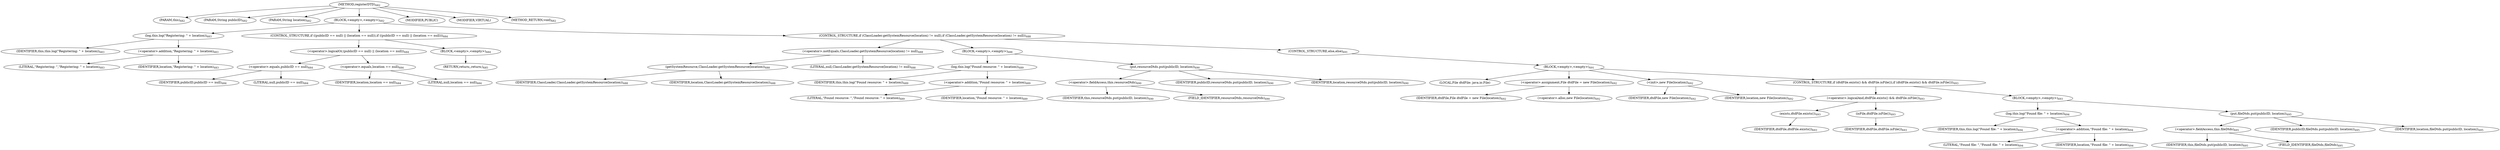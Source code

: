 digraph "registerDTD" {  
"1477" [label = <(METHOD,registerDTD)<SUB>682</SUB>> ]
"79" [label = <(PARAM,this)<SUB>682</SUB>> ]
"1478" [label = <(PARAM,String publicID)<SUB>682</SUB>> ]
"1479" [label = <(PARAM,String location)<SUB>682</SUB>> ]
"1480" [label = <(BLOCK,&lt;empty&gt;,&lt;empty&gt;)<SUB>682</SUB>> ]
"1481" [label = <(log,this.log(&quot;Registering: &quot; + location))<SUB>683</SUB>> ]
"78" [label = <(IDENTIFIER,this,this.log(&quot;Registering: &quot; + location))<SUB>683</SUB>> ]
"1482" [label = <(&lt;operator&gt;.addition,&quot;Registering: &quot; + location)<SUB>683</SUB>> ]
"1483" [label = <(LITERAL,&quot;Registering: &quot;,&quot;Registering: &quot; + location)<SUB>683</SUB>> ]
"1484" [label = <(IDENTIFIER,location,&quot;Registering: &quot; + location)<SUB>683</SUB>> ]
"1485" [label = <(CONTROL_STRUCTURE,if ((publicID == null) || (location == null)),if ((publicID == null) || (location == null)))<SUB>684</SUB>> ]
"1486" [label = <(&lt;operator&gt;.logicalOr,(publicID == null) || (location == null))<SUB>684</SUB>> ]
"1487" [label = <(&lt;operator&gt;.equals,publicID == null)<SUB>684</SUB>> ]
"1488" [label = <(IDENTIFIER,publicID,publicID == null)<SUB>684</SUB>> ]
"1489" [label = <(LITERAL,null,publicID == null)<SUB>684</SUB>> ]
"1490" [label = <(&lt;operator&gt;.equals,location == null)<SUB>684</SUB>> ]
"1491" [label = <(IDENTIFIER,location,location == null)<SUB>684</SUB>> ]
"1492" [label = <(LITERAL,null,location == null)<SUB>684</SUB>> ]
"1493" [label = <(BLOCK,&lt;empty&gt;,&lt;empty&gt;)<SUB>684</SUB>> ]
"1494" [label = <(RETURN,return;,return;)<SUB>685</SUB>> ]
"1495" [label = <(CONTROL_STRUCTURE,if (ClassLoader.getSystemResource(location) != null),if (ClassLoader.getSystemResource(location) != null))<SUB>688</SUB>> ]
"1496" [label = <(&lt;operator&gt;.notEquals,ClassLoader.getSystemResource(location) != null)<SUB>688</SUB>> ]
"1497" [label = <(getSystemResource,ClassLoader.getSystemResource(location))<SUB>688</SUB>> ]
"1498" [label = <(IDENTIFIER,ClassLoader,ClassLoader.getSystemResource(location))<SUB>688</SUB>> ]
"1499" [label = <(IDENTIFIER,location,ClassLoader.getSystemResource(location))<SUB>688</SUB>> ]
"1500" [label = <(LITERAL,null,ClassLoader.getSystemResource(location) != null)<SUB>688</SUB>> ]
"1501" [label = <(BLOCK,&lt;empty&gt;,&lt;empty&gt;)<SUB>688</SUB>> ]
"1502" [label = <(log,this.log(&quot;Found resource: &quot; + location))<SUB>689</SUB>> ]
"80" [label = <(IDENTIFIER,this,this.log(&quot;Found resource: &quot; + location))<SUB>689</SUB>> ]
"1503" [label = <(&lt;operator&gt;.addition,&quot;Found resource: &quot; + location)<SUB>689</SUB>> ]
"1504" [label = <(LITERAL,&quot;Found resource: &quot;,&quot;Found resource: &quot; + location)<SUB>689</SUB>> ]
"1505" [label = <(IDENTIFIER,location,&quot;Found resource: &quot; + location)<SUB>689</SUB>> ]
"1506" [label = <(put,resourceDtds.put(publicID, location))<SUB>690</SUB>> ]
"1507" [label = <(&lt;operator&gt;.fieldAccess,this.resourceDtds)<SUB>690</SUB>> ]
"1508" [label = <(IDENTIFIER,this,resourceDtds.put(publicID, location))<SUB>690</SUB>> ]
"1509" [label = <(FIELD_IDENTIFIER,resourceDtds,resourceDtds)<SUB>690</SUB>> ]
"1510" [label = <(IDENTIFIER,publicID,resourceDtds.put(publicID, location))<SUB>690</SUB>> ]
"1511" [label = <(IDENTIFIER,location,resourceDtds.put(publicID, location))<SUB>690</SUB>> ]
"1512" [label = <(CONTROL_STRUCTURE,else,else)<SUB>691</SUB>> ]
"1513" [label = <(BLOCK,&lt;empty&gt;,&lt;empty&gt;)<SUB>691</SUB>> ]
"82" [label = <(LOCAL,File dtdFile: java.io.File)> ]
"1514" [label = <(&lt;operator&gt;.assignment,File dtdFile = new File(location))<SUB>692</SUB>> ]
"1515" [label = <(IDENTIFIER,dtdFile,File dtdFile = new File(location))<SUB>692</SUB>> ]
"1516" [label = <(&lt;operator&gt;.alloc,new File(location))<SUB>692</SUB>> ]
"1517" [label = <(&lt;init&gt;,new File(location))<SUB>692</SUB>> ]
"81" [label = <(IDENTIFIER,dtdFile,new File(location))<SUB>692</SUB>> ]
"1518" [label = <(IDENTIFIER,location,new File(location))<SUB>692</SUB>> ]
"1519" [label = <(CONTROL_STRUCTURE,if (dtdFile.exists() &amp;&amp; dtdFile.isFile()),if (dtdFile.exists() &amp;&amp; dtdFile.isFile()))<SUB>693</SUB>> ]
"1520" [label = <(&lt;operator&gt;.logicalAnd,dtdFile.exists() &amp;&amp; dtdFile.isFile())<SUB>693</SUB>> ]
"1521" [label = <(exists,dtdFile.exists())<SUB>693</SUB>> ]
"1522" [label = <(IDENTIFIER,dtdFile,dtdFile.exists())<SUB>693</SUB>> ]
"1523" [label = <(isFile,dtdFile.isFile())<SUB>693</SUB>> ]
"1524" [label = <(IDENTIFIER,dtdFile,dtdFile.isFile())<SUB>693</SUB>> ]
"1525" [label = <(BLOCK,&lt;empty&gt;,&lt;empty&gt;)<SUB>693</SUB>> ]
"1526" [label = <(log,this.log(&quot;Found file: &quot; + location))<SUB>694</SUB>> ]
"83" [label = <(IDENTIFIER,this,this.log(&quot;Found file: &quot; + location))<SUB>694</SUB>> ]
"1527" [label = <(&lt;operator&gt;.addition,&quot;Found file: &quot; + location)<SUB>694</SUB>> ]
"1528" [label = <(LITERAL,&quot;Found file: &quot;,&quot;Found file: &quot; + location)<SUB>694</SUB>> ]
"1529" [label = <(IDENTIFIER,location,&quot;Found file: &quot; + location)<SUB>694</SUB>> ]
"1530" [label = <(put,fileDtds.put(publicID, location))<SUB>695</SUB>> ]
"1531" [label = <(&lt;operator&gt;.fieldAccess,this.fileDtds)<SUB>695</SUB>> ]
"1532" [label = <(IDENTIFIER,this,fileDtds.put(publicID, location))<SUB>695</SUB>> ]
"1533" [label = <(FIELD_IDENTIFIER,fileDtds,fileDtds)<SUB>695</SUB>> ]
"1534" [label = <(IDENTIFIER,publicID,fileDtds.put(publicID, location))<SUB>695</SUB>> ]
"1535" [label = <(IDENTIFIER,location,fileDtds.put(publicID, location))<SUB>695</SUB>> ]
"1536" [label = <(MODIFIER,PUBLIC)> ]
"1537" [label = <(MODIFIER,VIRTUAL)> ]
"1538" [label = <(METHOD_RETURN,void)<SUB>682</SUB>> ]
  "1477" -> "79" 
  "1477" -> "1478" 
  "1477" -> "1479" 
  "1477" -> "1480" 
  "1477" -> "1536" 
  "1477" -> "1537" 
  "1477" -> "1538" 
  "1480" -> "1481" 
  "1480" -> "1485" 
  "1480" -> "1495" 
  "1481" -> "78" 
  "1481" -> "1482" 
  "1482" -> "1483" 
  "1482" -> "1484" 
  "1485" -> "1486" 
  "1485" -> "1493" 
  "1486" -> "1487" 
  "1486" -> "1490" 
  "1487" -> "1488" 
  "1487" -> "1489" 
  "1490" -> "1491" 
  "1490" -> "1492" 
  "1493" -> "1494" 
  "1495" -> "1496" 
  "1495" -> "1501" 
  "1495" -> "1512" 
  "1496" -> "1497" 
  "1496" -> "1500" 
  "1497" -> "1498" 
  "1497" -> "1499" 
  "1501" -> "1502" 
  "1501" -> "1506" 
  "1502" -> "80" 
  "1502" -> "1503" 
  "1503" -> "1504" 
  "1503" -> "1505" 
  "1506" -> "1507" 
  "1506" -> "1510" 
  "1506" -> "1511" 
  "1507" -> "1508" 
  "1507" -> "1509" 
  "1512" -> "1513" 
  "1513" -> "82" 
  "1513" -> "1514" 
  "1513" -> "1517" 
  "1513" -> "1519" 
  "1514" -> "1515" 
  "1514" -> "1516" 
  "1517" -> "81" 
  "1517" -> "1518" 
  "1519" -> "1520" 
  "1519" -> "1525" 
  "1520" -> "1521" 
  "1520" -> "1523" 
  "1521" -> "1522" 
  "1523" -> "1524" 
  "1525" -> "1526" 
  "1525" -> "1530" 
  "1526" -> "83" 
  "1526" -> "1527" 
  "1527" -> "1528" 
  "1527" -> "1529" 
  "1530" -> "1531" 
  "1530" -> "1534" 
  "1530" -> "1535" 
  "1531" -> "1532" 
  "1531" -> "1533" 
}
